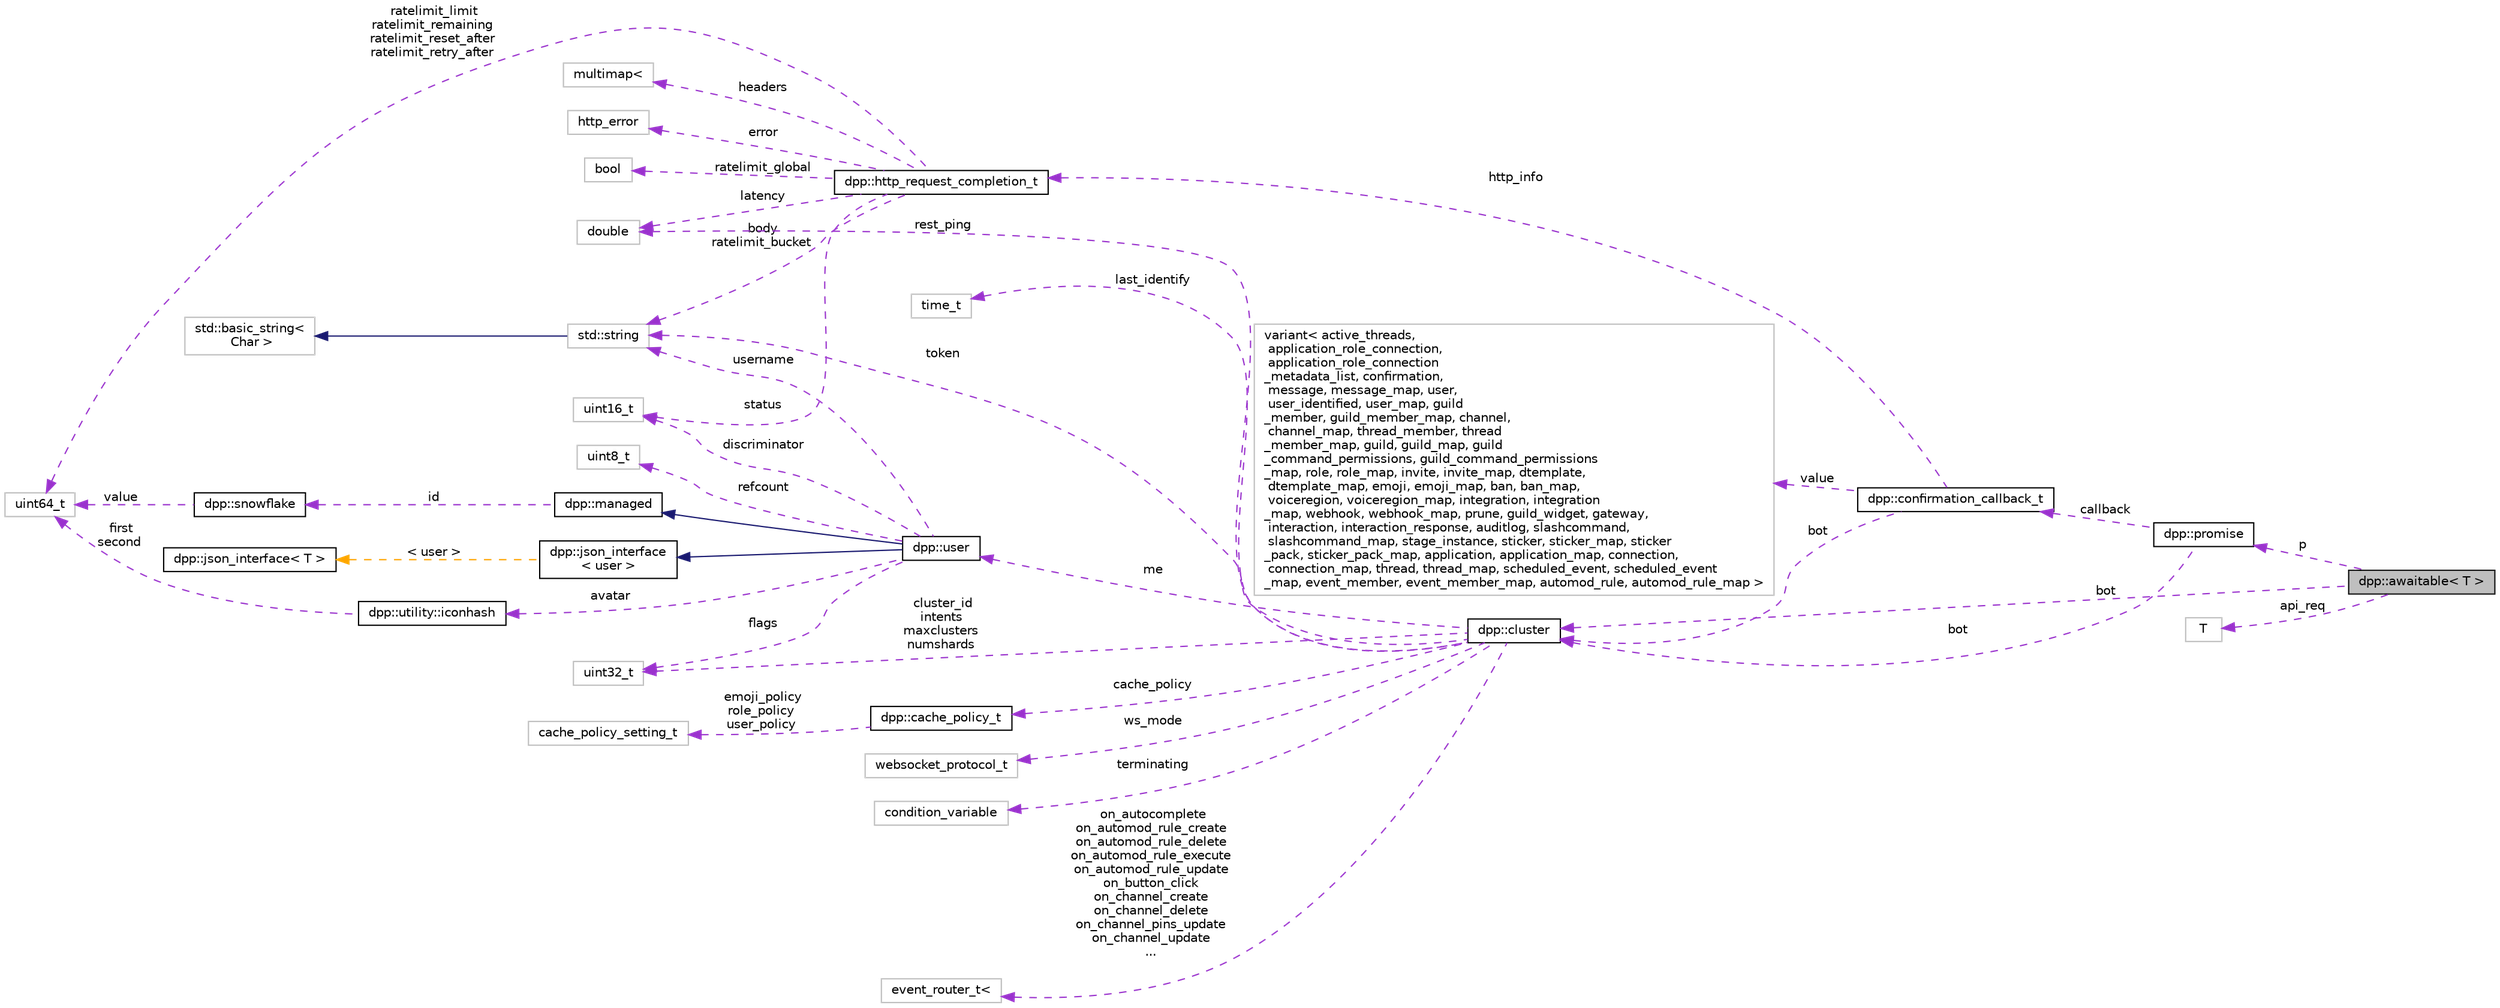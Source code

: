 digraph "dpp::awaitable&lt; T &gt;"
{
 // INTERACTIVE_SVG=YES
 // LATEX_PDF_SIZE
  bgcolor="transparent";
  edge [fontname="Helvetica",fontsize="10",labelfontname="Helvetica",labelfontsize="10"];
  node [fontname="Helvetica",fontsize="10",shape=record];
  rankdir="LR";
  Node1 [label="dpp::awaitable\< T \>",height=0.2,width=0.4,color="black", fillcolor="grey75", style="filled", fontcolor="black",tooltip="A co_await-able struct which returns the result of stored api call when co_await-ed...."];
  Node2 -> Node1 [dir="back",color="darkorchid3",fontsize="10",style="dashed",label=" p" ,fontname="Helvetica"];
  Node2 [label="dpp::promise",height=0.2,width=0.4,color="black",URL="$structdpp_1_1promise.html",tooltip="Implementation of promise_type for dpp's coroutines."];
  Node3 -> Node2 [dir="back",color="darkorchid3",fontsize="10",style="dashed",label=" bot" ,fontname="Helvetica"];
  Node3 [label="dpp::cluster",height=0.2,width=0.4,color="black",URL="$classdpp_1_1cluster.html",tooltip="The cluster class represents a group of shards and a command queue for sending and receiving commands..."];
  Node4 -> Node3 [dir="back",color="darkorchid3",fontsize="10",style="dashed",label=" token" ,fontname="Helvetica"];
  Node4 [label="std::string",height=0.2,width=0.4,color="grey75",tooltip=" "];
  Node5 -> Node4 [dir="back",color="midnightblue",fontsize="10",style="solid",fontname="Helvetica"];
  Node5 [label="std::basic_string\<\l Char \>",height=0.2,width=0.4,color="grey75",tooltip=" "];
  Node6 -> Node3 [dir="back",color="darkorchid3",fontsize="10",style="dashed",label=" last_identify" ,fontname="Helvetica"];
  Node6 [label="time_t",height=0.2,width=0.4,color="grey75",tooltip=" "];
  Node7 -> Node3 [dir="back",color="darkorchid3",fontsize="10",style="dashed",label=" cluster_id\nintents\nmaxclusters\nnumshards" ,fontname="Helvetica"];
  Node7 [label="uint32_t",height=0.2,width=0.4,color="grey75",tooltip=" "];
  Node8 -> Node3 [dir="back",color="darkorchid3",fontsize="10",style="dashed",label=" rest_ping" ,fontname="Helvetica"];
  Node8 [label="double",height=0.2,width=0.4,color="grey75",tooltip=" "];
  Node9 -> Node3 [dir="back",color="darkorchid3",fontsize="10",style="dashed",label=" me" ,fontname="Helvetica"];
  Node9 [label="dpp::user",height=0.2,width=0.4,color="black",URL="$classdpp_1_1user.html",tooltip="Represents a user on discord. May or may not be a member of a dpp::guild."];
  Node10 -> Node9 [dir="back",color="midnightblue",fontsize="10",style="solid",fontname="Helvetica"];
  Node10 [label="dpp::managed",height=0.2,width=0.4,color="black",URL="$classdpp_1_1managed.html",tooltip="The managed class is the base class for various types that can be stored in a cache that are identifi..."];
  Node11 -> Node10 [dir="back",color="darkorchid3",fontsize="10",style="dashed",label=" id" ,fontname="Helvetica"];
  Node11 [label="dpp::snowflake",height=0.2,width=0.4,color="black",URL="$classdpp_1_1snowflake.html",tooltip="A container for a 64 bit unsigned value representing many things on discord. This value is known in d..."];
  Node12 -> Node11 [dir="back",color="darkorchid3",fontsize="10",style="dashed",label=" value" ,fontname="Helvetica"];
  Node12 [label="uint64_t",height=0.2,width=0.4,color="grey75",tooltip=" "];
  Node13 -> Node9 [dir="back",color="midnightblue",fontsize="10",style="solid",fontname="Helvetica"];
  Node13 [label="dpp::json_interface\l\< user \>",height=0.2,width=0.4,color="black",URL="$structdpp_1_1json__interface.html",tooltip=" "];
  Node14 -> Node13 [dir="back",color="orange",fontsize="10",style="dashed",label=" \< user \>" ,fontname="Helvetica"];
  Node14 [label="dpp::json_interface\< T \>",height=0.2,width=0.4,color="black",URL="$structdpp_1_1json__interface.html",tooltip="Represents an interface for an object that can optionally implement functions for converting to and f..."];
  Node4 -> Node9 [dir="back",color="darkorchid3",fontsize="10",style="dashed",label=" username" ,fontname="Helvetica"];
  Node15 -> Node9 [dir="back",color="darkorchid3",fontsize="10",style="dashed",label=" avatar" ,fontname="Helvetica"];
  Node15 [label="dpp::utility::iconhash",height=0.2,width=0.4,color="black",URL="$structdpp_1_1utility_1_1iconhash.html",tooltip="Store a 128 bit icon hash (profile picture, server icon etc) as a 128 bit binary value made of two ui..."];
  Node12 -> Node15 [dir="back",color="darkorchid3",fontsize="10",style="dashed",label=" first\nsecond" ,fontname="Helvetica"];
  Node7 -> Node9 [dir="back",color="darkorchid3",fontsize="10",style="dashed",label=" flags" ,fontname="Helvetica"];
  Node16 -> Node9 [dir="back",color="darkorchid3",fontsize="10",style="dashed",label=" discriminator" ,fontname="Helvetica"];
  Node16 [label="uint16_t",height=0.2,width=0.4,color="grey75",tooltip=" "];
  Node17 -> Node9 [dir="back",color="darkorchid3",fontsize="10",style="dashed",label=" refcount" ,fontname="Helvetica"];
  Node17 [label="uint8_t",height=0.2,width=0.4,color="grey75",tooltip=" "];
  Node18 -> Node3 [dir="back",color="darkorchid3",fontsize="10",style="dashed",label=" cache_policy" ,fontname="Helvetica"];
  Node18 [label="dpp::cache_policy_t",height=0.2,width=0.4,color="black",URL="$structdpp_1_1cache__policy__t.html",tooltip="Represents the caching policy of the cluster."];
  Node19 -> Node18 [dir="back",color="darkorchid3",fontsize="10",style="dashed",label=" emoji_policy\nrole_policy\nuser_policy" ,fontname="Helvetica"];
  Node19 [label="cache_policy_setting_t",height=0.2,width=0.4,color="grey75",tooltip=" "];
  Node20 -> Node3 [dir="back",color="darkorchid3",fontsize="10",style="dashed",label=" ws_mode" ,fontname="Helvetica"];
  Node20 [label="websocket_protocol_t",height=0.2,width=0.4,color="grey75",tooltip=" "];
  Node21 -> Node3 [dir="back",color="darkorchid3",fontsize="10",style="dashed",label=" terminating" ,fontname="Helvetica"];
  Node21 [label="condition_variable",height=0.2,width=0.4,color="grey75",tooltip=" "];
  Node22 -> Node3 [dir="back",color="darkorchid3",fontsize="10",style="dashed",label=" on_autocomplete\non_automod_rule_create\non_automod_rule_delete\non_automod_rule_execute\non_automod_rule_update\non_button_click\non_channel_create\non_channel_delete\non_channel_pins_update\non_channel_update\n..." ,fontname="Helvetica"];
  Node22 [label="event_router_t\<",height=0.2,width=0.4,color="grey75",tooltip=" "];
  Node23 -> Node2 [dir="back",color="darkorchid3",fontsize="10",style="dashed",label=" callback" ,fontname="Helvetica"];
  Node23 [label="dpp::confirmation_callback_t",height=0.2,width=0.4,color="black",URL="$structdpp_1_1confirmation__callback__t.html",tooltip="The results of a REST call wrapped in a convenient struct."];
  Node24 -> Node23 [dir="back",color="darkorchid3",fontsize="10",style="dashed",label=" http_info" ,fontname="Helvetica"];
  Node24 [label="dpp::http_request_completion_t",height=0.2,width=0.4,color="black",URL="$structdpp_1_1http__request__completion__t.html",tooltip="The result of any HTTP request. Contains the headers, vital rate limit figures, and returned request ..."];
  Node25 -> Node24 [dir="back",color="darkorchid3",fontsize="10",style="dashed",label=" headers" ,fontname="Helvetica"];
  Node25 [label="multimap\<",height=0.2,width=0.4,color="grey75",tooltip=" "];
  Node16 -> Node24 [dir="back",color="darkorchid3",fontsize="10",style="dashed",label=" status" ,fontname="Helvetica"];
  Node26 -> Node24 [dir="back",color="darkorchid3",fontsize="10",style="dashed",label=" error" ,fontname="Helvetica"];
  Node26 [label="http_error",height=0.2,width=0.4,color="grey75",tooltip=" "];
  Node4 -> Node24 [dir="back",color="darkorchid3",fontsize="10",style="dashed",label=" body\nratelimit_bucket" ,fontname="Helvetica"];
  Node12 -> Node24 [dir="back",color="darkorchid3",fontsize="10",style="dashed",label=" ratelimit_limit\nratelimit_remaining\nratelimit_reset_after\nratelimit_retry_after" ,fontname="Helvetica"];
  Node27 -> Node24 [dir="back",color="darkorchid3",fontsize="10",style="dashed",label=" ratelimit_global" ,fontname="Helvetica"];
  Node27 [label="bool",height=0.2,width=0.4,color="grey75",tooltip=" "];
  Node8 -> Node24 [dir="back",color="darkorchid3",fontsize="10",style="dashed",label=" latency" ,fontname="Helvetica"];
  Node28 -> Node23 [dir="back",color="darkorchid3",fontsize="10",style="dashed",label=" value" ,fontname="Helvetica"];
  Node28 [label="variant\< active_threads,\l application_role_connection,\l application_role_connection\l_metadata_list, confirmation,\l message, message_map, user,\l user_identified, user_map, guild\l_member, guild_member_map, channel,\l channel_map, thread_member, thread\l_member_map, guild, guild_map, guild\l_command_permissions, guild_command_permissions\l_map, role, role_map, invite, invite_map, dtemplate,\l dtemplate_map, emoji, emoji_map, ban, ban_map,\l voiceregion, voiceregion_map, integration, integration\l_map, webhook, webhook_map, prune, guild_widget, gateway,\l interaction, interaction_response, auditlog, slashcommand,\l slashcommand_map, stage_instance, sticker, sticker_map, sticker\l_pack, sticker_pack_map, application, application_map, connection,\l connection_map, thread, thread_map, scheduled_event, scheduled_event\l_map, event_member, event_member_map, automod_rule, automod_rule_map \>",height=0.2,width=0.4,color="grey75",tooltip=" "];
  Node3 -> Node23 [dir="back",color="darkorchid3",fontsize="10",style="dashed",label=" bot" ,fontname="Helvetica"];
  Node3 -> Node1 [dir="back",color="darkorchid3",fontsize="10",style="dashed",label=" bot" ,fontname="Helvetica"];
  Node29 -> Node1 [dir="back",color="darkorchid3",fontsize="10",style="dashed",label=" api_req" ,fontname="Helvetica"];
  Node29 [label="T",height=0.2,width=0.4,color="grey75",tooltip=" "];
}
